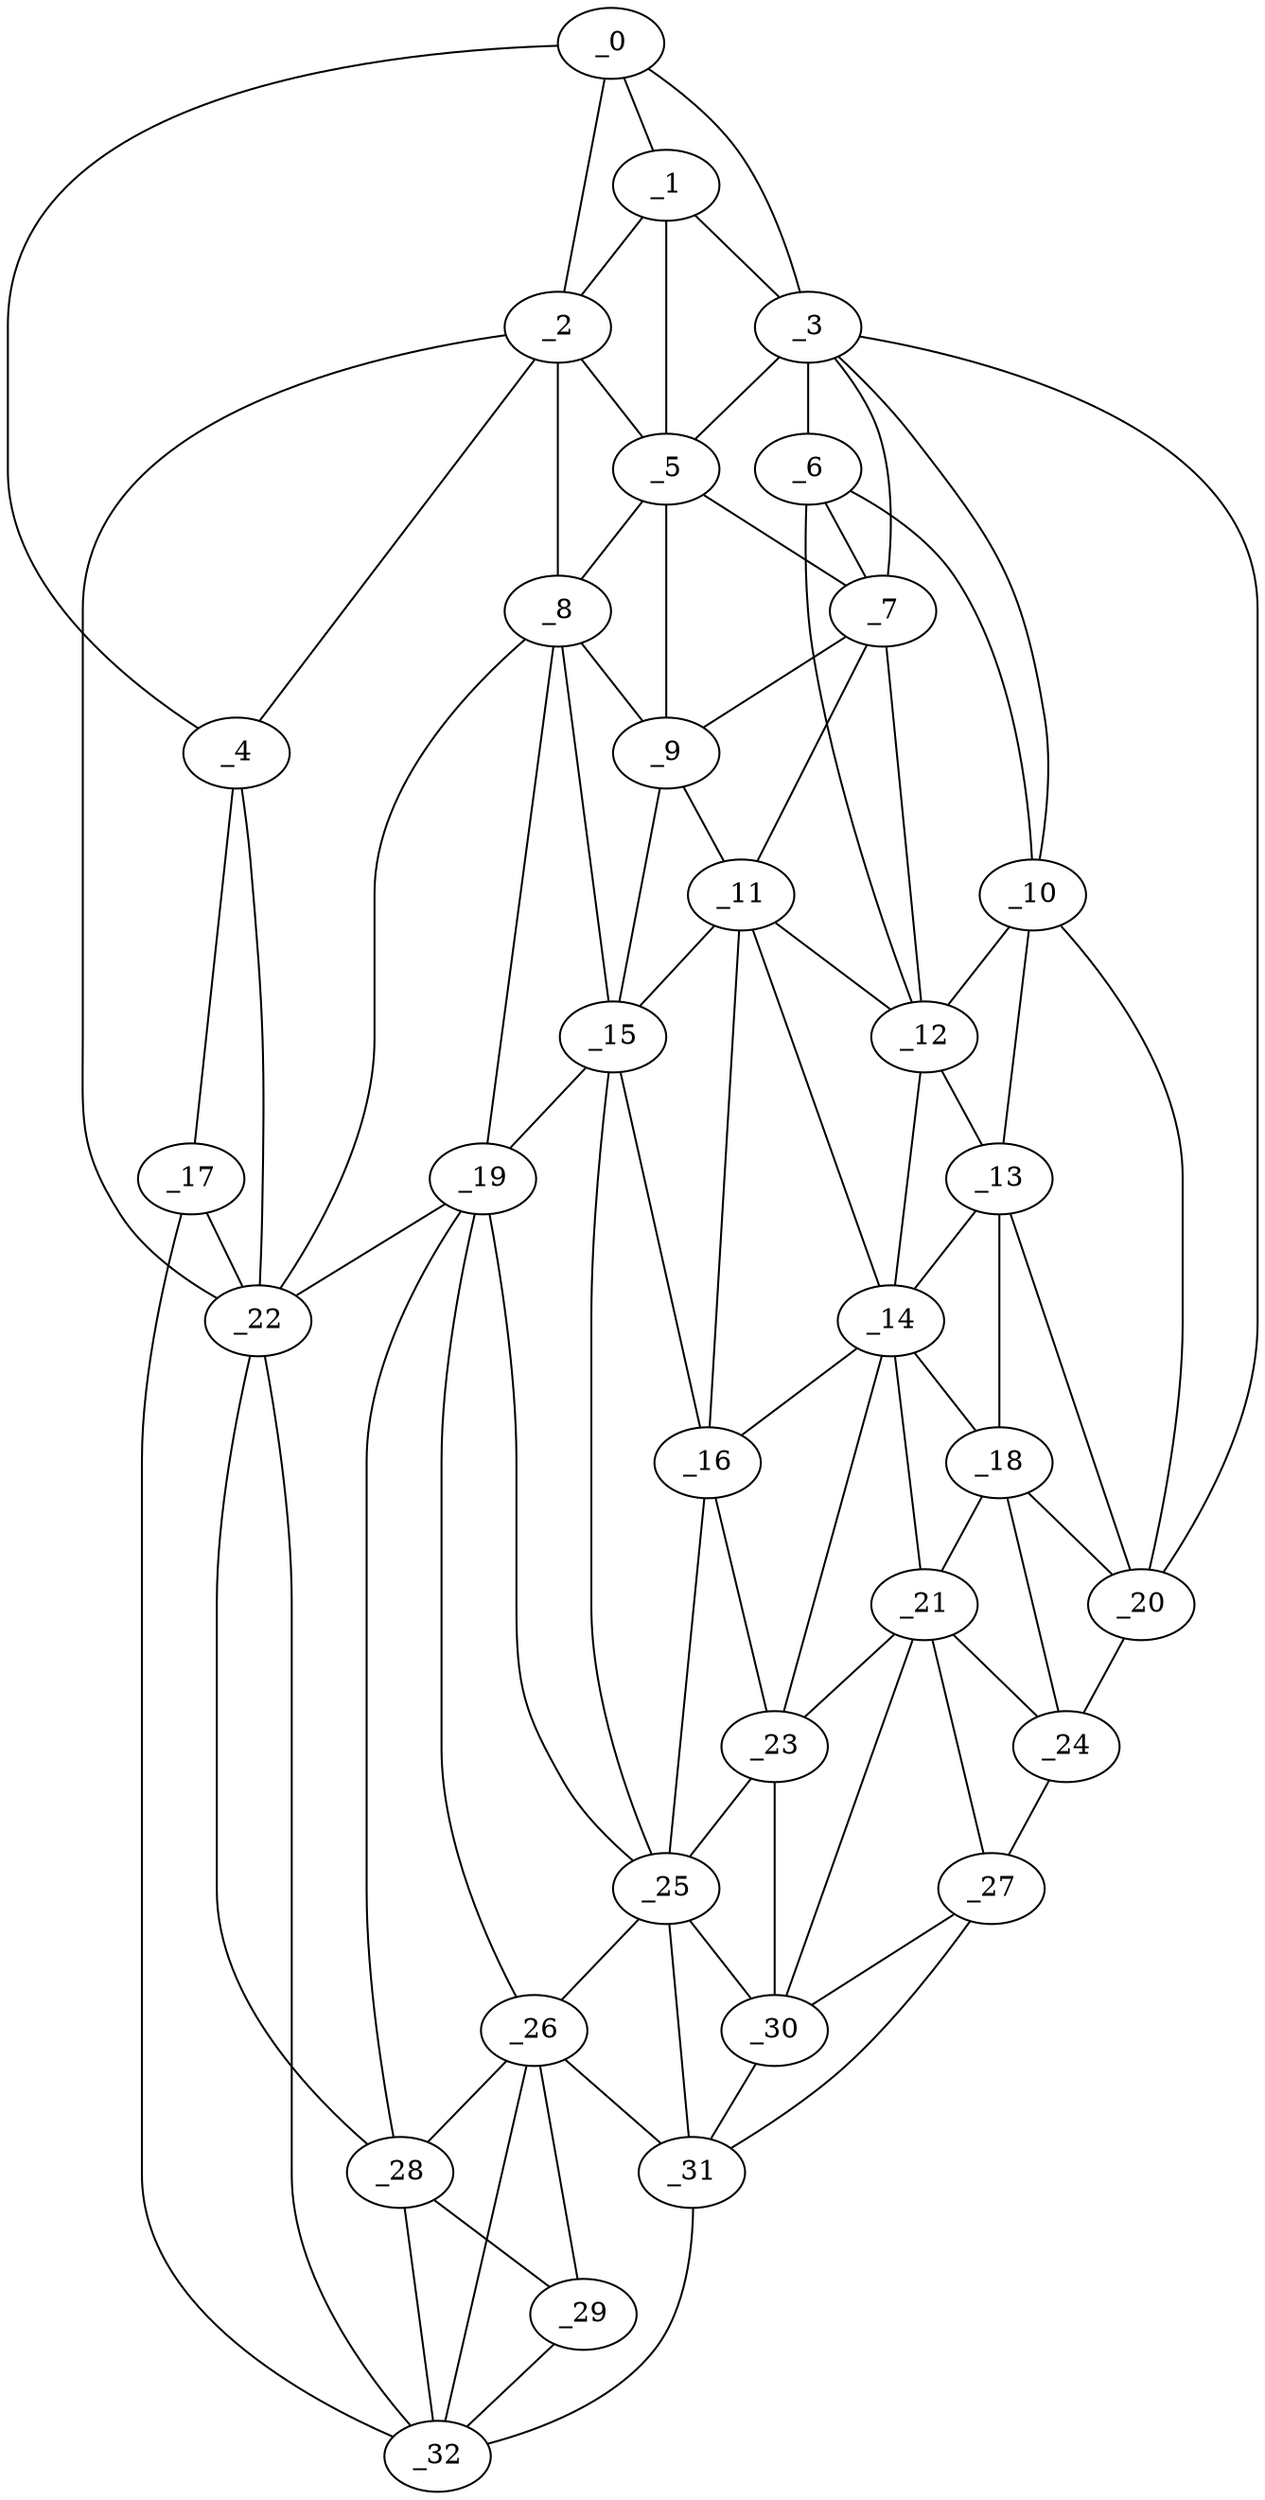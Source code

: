 graph "obj30__245.gxl" {
	_0	 [x=31,
		y=67];
	_1	 [x=35,
		y=71];
	_0 -- _1	 [valence=2];
	_2	 [x=42,
		y=72];
	_0 -- _2	 [valence=1];
	_3	 [x=42,
		y=112];
	_0 -- _3	 [valence=1];
	_4	 [x=47,
		y=7];
	_0 -- _4	 [valence=1];
	_1 -- _2	 [valence=2];
	_1 -- _3	 [valence=2];
	_5	 [x=53,
		y=81];
	_1 -- _5	 [valence=2];
	_2 -- _4	 [valence=1];
	_2 -- _5	 [valence=2];
	_8	 [x=61,
		y=76];
	_2 -- _8	 [valence=2];
	_22	 [x=88,
		y=48];
	_2 -- _22	 [valence=2];
	_3 -- _5	 [valence=2];
	_6	 [x=53,
		y=104];
	_3 -- _6	 [valence=2];
	_7	 [x=56,
		y=88];
	_3 -- _7	 [valence=2];
	_10	 [x=63,
		y=110];
	_3 -- _10	 [valence=1];
	_20	 [x=82,
		y=111];
	_3 -- _20	 [valence=1];
	_17	 [x=78,
		y=7];
	_4 -- _17	 [valence=1];
	_4 -- _22	 [valence=2];
	_5 -- _7	 [valence=2];
	_5 -- _8	 [valence=2];
	_9	 [x=61,
		y=81];
	_5 -- _9	 [valence=2];
	_6 -- _7	 [valence=2];
	_6 -- _10	 [valence=2];
	_12	 [x=68,
		y=98];
	_6 -- _12	 [valence=2];
	_7 -- _9	 [valence=2];
	_11	 [x=64,
		y=88];
	_7 -- _11	 [valence=1];
	_7 -- _12	 [valence=1];
	_8 -- _9	 [valence=2];
	_15	 [x=77,
		y=79];
	_8 -- _15	 [valence=2];
	_19	 [x=79,
		y=70];
	_8 -- _19	 [valence=2];
	_8 -- _22	 [valence=2];
	_9 -- _11	 [valence=2];
	_9 -- _15	 [valence=1];
	_10 -- _12	 [valence=2];
	_13	 [x=75,
		y=98];
	_10 -- _13	 [valence=2];
	_10 -- _20	 [valence=2];
	_11 -- _12	 [valence=2];
	_14	 [x=76,
		y=90];
	_11 -- _14	 [valence=2];
	_11 -- _15	 [valence=2];
	_16	 [x=77,
		y=86];
	_11 -- _16	 [valence=1];
	_12 -- _13	 [valence=2];
	_12 -- _14	 [valence=1];
	_13 -- _14	 [valence=1];
	_18	 [x=78,
		y=99];
	_13 -- _18	 [valence=1];
	_13 -- _20	 [valence=1];
	_14 -- _16	 [valence=1];
	_14 -- _18	 [valence=2];
	_21	 [x=86,
		y=96];
	_14 -- _21	 [valence=2];
	_23	 [x=90,
		y=89];
	_14 -- _23	 [valence=2];
	_15 -- _16	 [valence=2];
	_15 -- _19	 [valence=2];
	_25	 [x=92,
		y=80];
	_15 -- _25	 [valence=1];
	_16 -- _23	 [valence=2];
	_16 -- _25	 [valence=1];
	_17 -- _22	 [valence=2];
	_32	 [x=103,
		y=71];
	_17 -- _32	 [valence=1];
	_18 -- _20	 [valence=2];
	_18 -- _21	 [valence=1];
	_24	 [x=90,
		y=105];
	_18 -- _24	 [valence=1];
	_19 -- _22	 [valence=2];
	_19 -- _25	 [valence=2];
	_26	 [x=94,
		y=71];
	_19 -- _26	 [valence=2];
	_28	 [x=95,
		y=61];
	_19 -- _28	 [valence=2];
	_20 -- _24	 [valence=1];
	_21 -- _23	 [valence=2];
	_21 -- _24	 [valence=2];
	_27	 [x=94,
		y=101];
	_21 -- _27	 [valence=1];
	_30	 [x=97,
		y=92];
	_21 -- _30	 [valence=2];
	_22 -- _28	 [valence=1];
	_22 -- _32	 [valence=2];
	_23 -- _25	 [valence=2];
	_23 -- _30	 [valence=1];
	_24 -- _27	 [valence=1];
	_25 -- _26	 [valence=2];
	_25 -- _30	 [valence=2];
	_31	 [x=102,
		y=83];
	_25 -- _31	 [valence=1];
	_26 -- _28	 [valence=2];
	_29	 [x=97,
		y=68];
	_26 -- _29	 [valence=2];
	_26 -- _31	 [valence=2];
	_26 -- _32	 [valence=2];
	_27 -- _30	 [valence=2];
	_27 -- _31	 [valence=1];
	_28 -- _29	 [valence=1];
	_28 -- _32	 [valence=1];
	_29 -- _32	 [valence=2];
	_30 -- _31	 [valence=2];
	_31 -- _32	 [valence=1];
}
